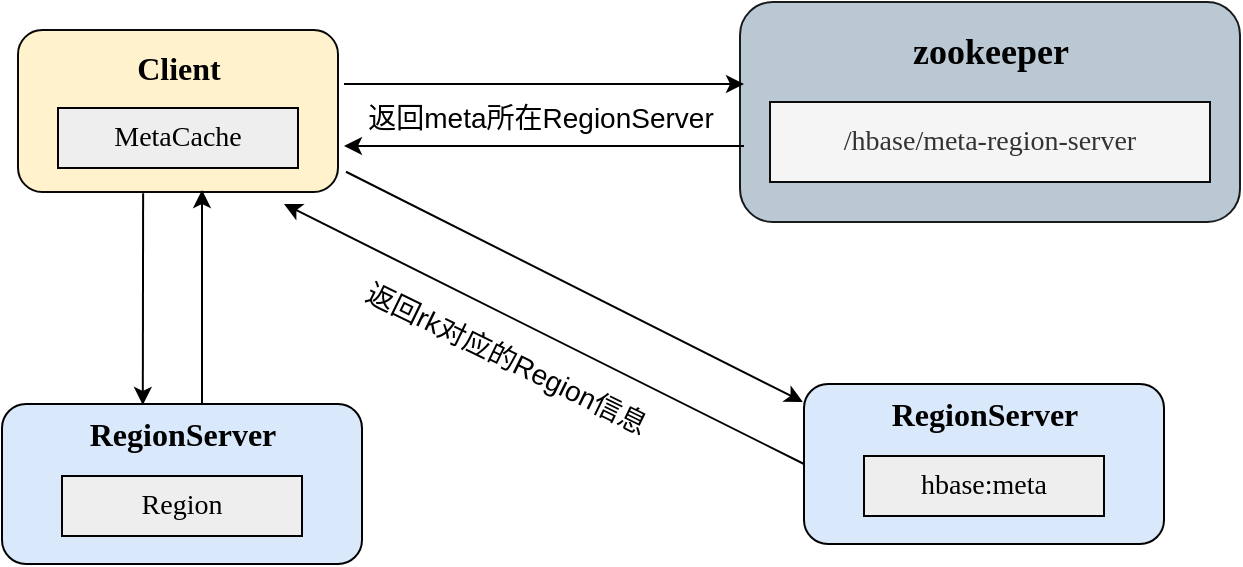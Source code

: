 <mxfile version="21.2.8" type="device">
  <diagram name="Page-1" id="U2sgMt6IpICBFfTSHYp9">
    <mxGraphModel dx="1534" dy="662" grid="1" gridSize="10" guides="1" tooltips="1" connect="1" arrows="1" fold="1" page="1" pageScale="1" pageWidth="827" pageHeight="1169" math="0" shadow="0">
      <root>
        <mxCell id="0" />
        <mxCell id="1" parent="0" />
        <mxCell id="EbDrnNBO-KQdAKDroLI7-1" value="" style="rounded=1;whiteSpace=wrap;html=1;fillColor=#fff2cc;strokeColor=#080807;" vertex="1" parent="1">
          <mxGeometry x="-53" y="193" width="160" height="81" as="geometry" />
        </mxCell>
        <mxCell id="EbDrnNBO-KQdAKDroLI7-3" value="" style="rounded=1;whiteSpace=wrap;html=1;fillColor=#bac8d3;strokeColor=#191a1a;" vertex="1" parent="1">
          <mxGeometry x="308" y="179" width="250" height="110" as="geometry" />
        </mxCell>
        <mxCell id="EbDrnNBO-KQdAKDroLI7-4" value="&lt;font style=&quot;font-size: 14px;&quot; face=&quot;Verdana&quot;&gt;/hbase/meta-region-server&lt;/font&gt;" style="rounded=0;whiteSpace=wrap;html=1;fillColor=#f5f5f5;fontColor=#333333;strokeColor=#0d0c0c;" vertex="1" parent="1">
          <mxGeometry x="323" y="229" width="220" height="40" as="geometry" />
        </mxCell>
        <mxCell id="EbDrnNBO-KQdAKDroLI7-5" value="&lt;font face=&quot;Verdana&quot; size=&quot;1&quot; style=&quot;&quot;&gt;&lt;b style=&quot;font-size: 18px;&quot;&gt;zookeeper&lt;/b&gt;&lt;/font&gt;" style="text;html=1;align=center;verticalAlign=middle;resizable=0;points=[];autosize=1;strokeColor=none;fillColor=none;" vertex="1" parent="1">
          <mxGeometry x="368" y="184" width="130" height="40" as="geometry" />
        </mxCell>
        <mxCell id="EbDrnNBO-KQdAKDroLI7-8" value="&lt;font style=&quot;font-size: 14px;&quot;&gt;返回meta所在RegionServer&lt;/font&gt;" style="text;html=1;align=center;verticalAlign=middle;resizable=0;points=[];autosize=1;strokeColor=none;fillColor=none;" vertex="1" parent="1">
          <mxGeometry x="108" y="222" width="200" height="30" as="geometry" />
        </mxCell>
        <mxCell id="EbDrnNBO-KQdAKDroLI7-9" value="" style="rounded=1;whiteSpace=wrap;html=1;fillColor=#dae8fc;strokeColor=#000000;" vertex="1" parent="1">
          <mxGeometry x="340" y="370" width="180" height="80" as="geometry" />
        </mxCell>
        <mxCell id="EbDrnNBO-KQdAKDroLI7-10" value="&lt;b&gt;&lt;font face=&quot;Verdana&quot; style=&quot;font-size: 16px;&quot;&gt;RegionServer&lt;/font&gt;&lt;/b&gt;" style="text;html=1;align=center;verticalAlign=middle;resizable=0;points=[];autosize=1;strokeColor=none;fillColor=none;" vertex="1" parent="1">
          <mxGeometry x="360" y="370" width="140" height="30" as="geometry" />
        </mxCell>
        <mxCell id="EbDrnNBO-KQdAKDroLI7-11" value="&lt;font style=&quot;font-size: 14px;&quot; face=&quot;Verdana&quot;&gt;hbase:meta&lt;/font&gt;" style="rounded=0;whiteSpace=wrap;html=1;fillColor=#eeeeee;strokeColor=#000000;" vertex="1" parent="1">
          <mxGeometry x="370" y="406" width="120" height="30" as="geometry" />
        </mxCell>
        <mxCell id="EbDrnNBO-KQdAKDroLI7-12" value="&lt;b style=&quot;border-color: var(--border-color);&quot;&gt;&lt;font style=&quot;border-color: var(--border-color); font-size: 16px;&quot; face=&quot;Verdana&quot;&gt;Client&lt;/font&gt;&lt;/b&gt;" style="text;html=1;align=center;verticalAlign=middle;resizable=0;points=[];autosize=1;strokeColor=none;fillColor=none;" vertex="1" parent="1">
          <mxGeometry x="-13" y="197" width="80" height="30" as="geometry" />
        </mxCell>
        <mxCell id="EbDrnNBO-KQdAKDroLI7-13" value="&lt;font style=&quot;font-size: 14px;&quot; face=&quot;Verdana&quot;&gt;MetaCache&lt;br&gt;&lt;/font&gt;" style="rounded=0;whiteSpace=wrap;html=1;fillColor=#eeeeee;strokeColor=#000000;" vertex="1" parent="1">
          <mxGeometry x="-33" y="232" width="120" height="30" as="geometry" />
        </mxCell>
        <mxCell id="EbDrnNBO-KQdAKDroLI7-15" value="" style="endArrow=classic;html=1;rounded=0;" edge="1" parent="1">
          <mxGeometry width="50" height="50" relative="1" as="geometry">
            <mxPoint x="110" y="220" as="sourcePoint" />
            <mxPoint x="310" y="220" as="targetPoint" />
          </mxGeometry>
        </mxCell>
        <mxCell id="EbDrnNBO-KQdAKDroLI7-17" value="" style="endArrow=none;html=1;rounded=0;startArrow=classic;startFill=1;endFill=0;" edge="1" parent="1">
          <mxGeometry width="50" height="50" relative="1" as="geometry">
            <mxPoint x="110" y="251" as="sourcePoint" />
            <mxPoint x="310" y="251" as="targetPoint" />
          </mxGeometry>
        </mxCell>
        <mxCell id="EbDrnNBO-KQdAKDroLI7-18" value="" style="endArrow=classic;html=1;rounded=0;exitX=1.025;exitY=0.875;exitDx=0;exitDy=0;entryX=-0.003;entryY=0.112;entryDx=0;entryDy=0;entryPerimeter=0;exitPerimeter=0;" edge="1" parent="1" source="EbDrnNBO-KQdAKDroLI7-1" target="EbDrnNBO-KQdAKDroLI7-9">
          <mxGeometry width="50" height="50" relative="1" as="geometry">
            <mxPoint x="90" y="490" as="sourcePoint" />
            <mxPoint x="190" y="370" as="targetPoint" />
          </mxGeometry>
        </mxCell>
        <mxCell id="EbDrnNBO-KQdAKDroLI7-19" value="" style="endArrow=classic;html=1;rounded=0;exitX=0;exitY=0.5;exitDx=0;exitDy=0;" edge="1" parent="1" source="EbDrnNBO-KQdAKDroLI7-9">
          <mxGeometry width="50" height="50" relative="1" as="geometry">
            <mxPoint x="160" y="270" as="sourcePoint" />
            <mxPoint x="80" y="280" as="targetPoint" />
          </mxGeometry>
        </mxCell>
        <mxCell id="EbDrnNBO-KQdAKDroLI7-20" value="" style="rounded=1;whiteSpace=wrap;html=1;fillColor=#dae8fc;strokeColor=#000000;" vertex="1" parent="1">
          <mxGeometry x="-61" y="380" width="180" height="80" as="geometry" />
        </mxCell>
        <mxCell id="EbDrnNBO-KQdAKDroLI7-21" value="&lt;b&gt;&lt;font face=&quot;Verdana&quot; style=&quot;font-size: 16px;&quot;&gt;RegionServer&lt;/font&gt;&lt;/b&gt;" style="text;html=1;align=center;verticalAlign=middle;resizable=0;points=[];autosize=1;strokeColor=none;fillColor=none;" vertex="1" parent="1">
          <mxGeometry x="-41" y="380" width="140" height="30" as="geometry" />
        </mxCell>
        <mxCell id="EbDrnNBO-KQdAKDroLI7-22" value="&lt;font style=&quot;font-size: 14px;&quot; face=&quot;Verdana&quot;&gt;Region&lt;/font&gt;" style="rounded=0;whiteSpace=wrap;html=1;fillColor=#eeeeee;strokeColor=#000000;" vertex="1" parent="1">
          <mxGeometry x="-31" y="416" width="120" height="30" as="geometry" />
        </mxCell>
        <mxCell id="EbDrnNBO-KQdAKDroLI7-23" value="" style="endArrow=classic;html=1;rounded=0;exitX=0.391;exitY=1.007;exitDx=0;exitDy=0;exitPerimeter=0;entryX=0.36;entryY=0.016;entryDx=0;entryDy=0;entryPerimeter=0;" edge="1" parent="1" source="EbDrnNBO-KQdAKDroLI7-1" target="EbDrnNBO-KQdAKDroLI7-21">
          <mxGeometry width="50" height="50" relative="1" as="geometry">
            <mxPoint x="250" y="270" as="sourcePoint" />
            <mxPoint x="300" y="220" as="targetPoint" />
          </mxGeometry>
        </mxCell>
        <mxCell id="EbDrnNBO-KQdAKDroLI7-25" value="" style="endArrow=none;html=1;rounded=0;entryX=0.36;entryY=0.016;entryDx=0;entryDy=0;entryPerimeter=0;startArrow=classic;startFill=1;endFill=0;" edge="1" parent="1">
          <mxGeometry width="50" height="50" relative="1" as="geometry">
            <mxPoint x="39" y="273" as="sourcePoint" />
            <mxPoint x="39" y="380" as="targetPoint" />
          </mxGeometry>
        </mxCell>
        <mxCell id="EbDrnNBO-KQdAKDroLI7-26" value="&lt;font style=&quot;font-size: 14px;&quot;&gt;返回rk对应的Region信息&lt;/font&gt;" style="text;html=1;align=center;verticalAlign=middle;resizable=0;points=[];autosize=1;strokeColor=none;fillColor=none;rotation=26;" vertex="1" parent="1">
          <mxGeometry x="101" y="342" width="180" height="30" as="geometry" />
        </mxCell>
      </root>
    </mxGraphModel>
  </diagram>
</mxfile>
